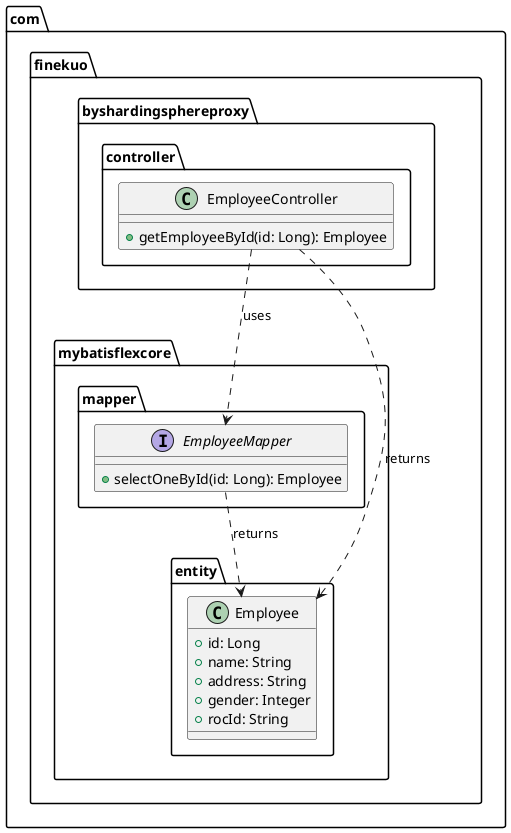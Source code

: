 @startuml
package com.finekuo.byshardingsphereproxy.controller {
  class EmployeeController {
    +getEmployeeById(id: Long): Employee
  }
}

package com.finekuo.mybatisflexcore.mapper {
  interface EmployeeMapper {
    +selectOneById(id: Long): Employee
  }
}

package com.finekuo.mybatisflexcore.entity {
  class Employee {
    +id: Long
    +name: String
    +address: String
    +gender: Integer
    +rocId: String
    ' other fields
  }
}

com.finekuo.byshardingsphereproxy.controller.EmployeeController ..> com.finekuo.mybatisflexcore.mapper.EmployeeMapper : uses
com.finekuo.byshardingsphereproxy.controller.EmployeeController ..> com.finekuo.mybatisflexcore.entity.Employee : returns
com.finekuo.mybatisflexcore.mapper.EmployeeMapper ..> com.finekuo.mybatisflexcore.entity.Employee : returns
@enduml
